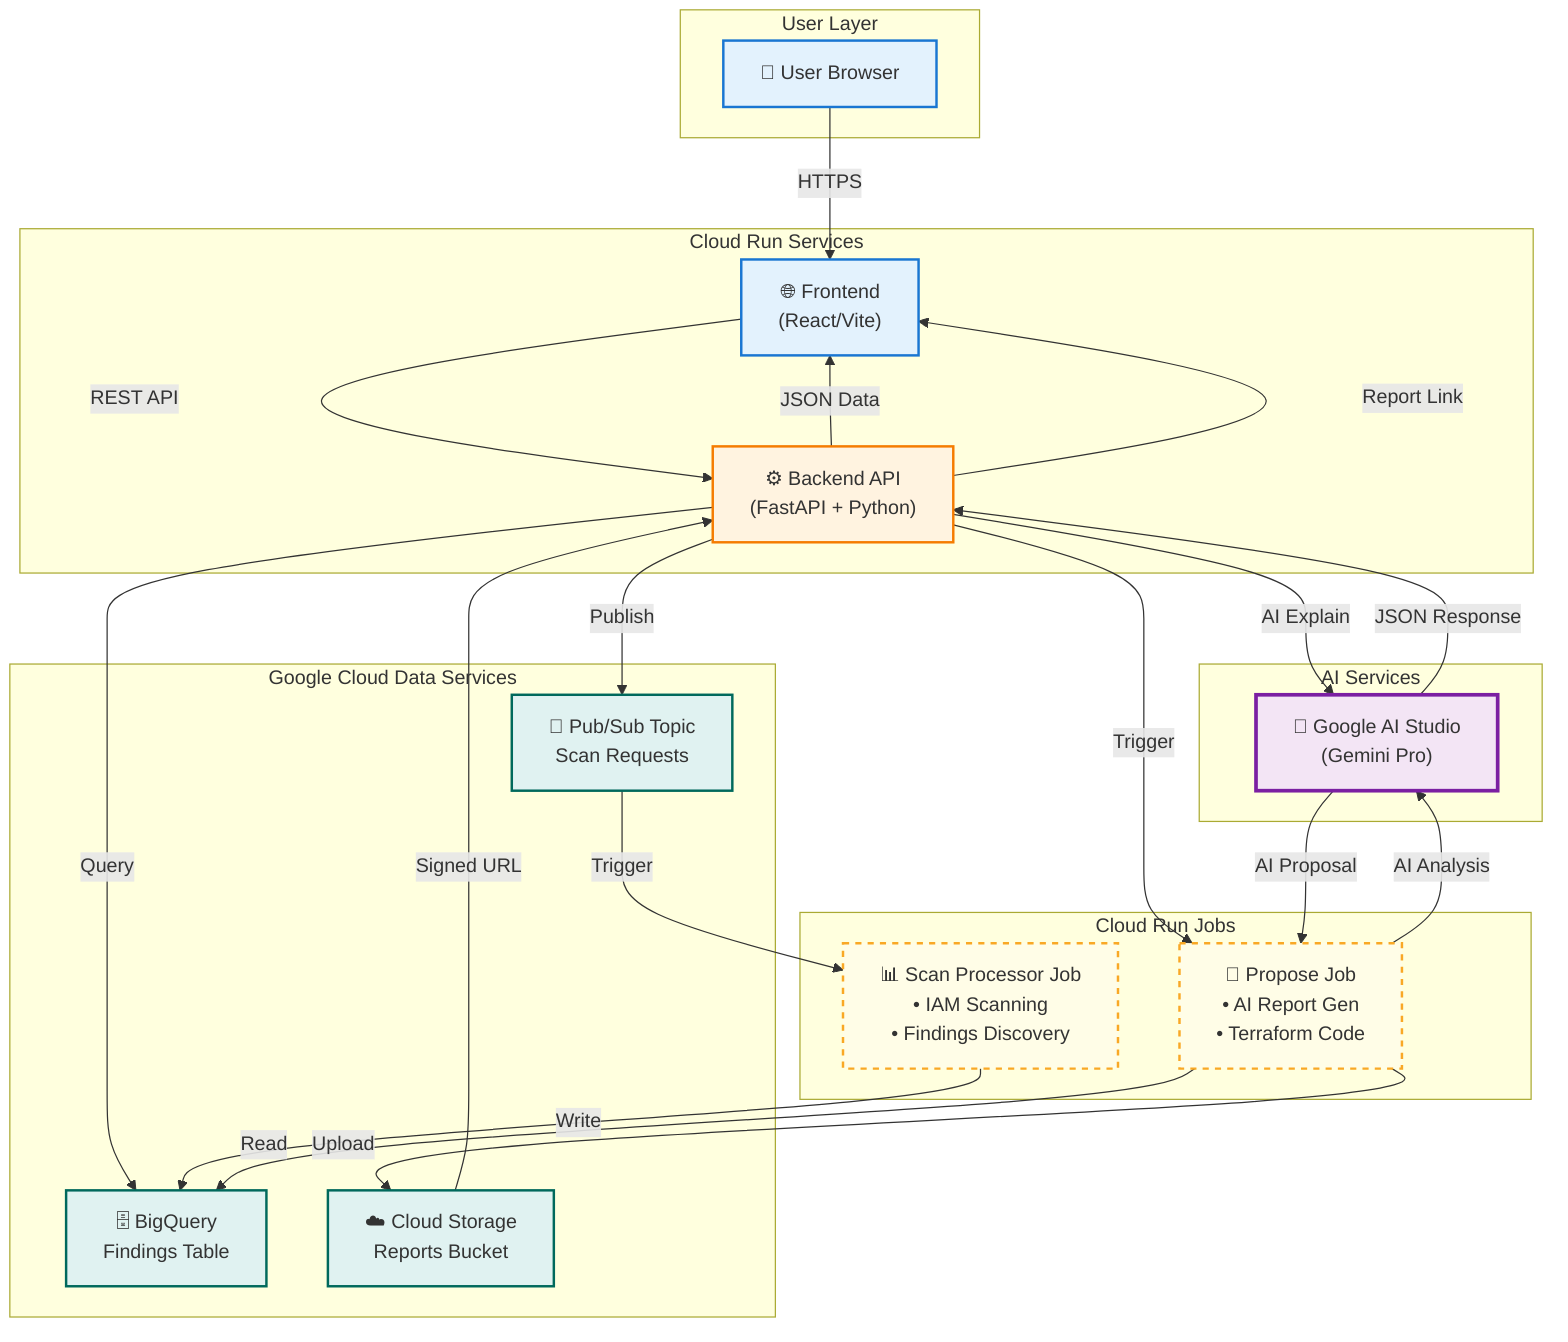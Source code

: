 graph TB
    subgraph "User Layer"
        User[👤 User Browser]
    end

    subgraph "Cloud Run Services"
        Frontend["🌐 Frontend<br/>(React/Vite)"]
        Backend["⚙️ Backend API<br/>(FastAPI + Python)"]
    end

    subgraph "AI Services"
        AI["🤖 Google AI Studio<br/>(Gemini Pro)"]
    end

    subgraph "Cloud Run Jobs"
        ScanJob["📊 Scan Processor Job<br/>• IAM Scanning<br/>• Findings Discovery"]
        ProposeJob["📝 Propose Job<br/>• AI Report Gen<br/>• Terraform Code"]
    end

    subgraph "Google Cloud Data Services"
        PubSub["💬 Pub/Sub Topic<br/>Scan Requests"]
        BigQuery["🗄️ BigQuery<br/>Findings Table"]
        GCS["☁️ Cloud Storage<br/>Reports Bucket"]
    end

    %% User Flow
    User -->|HTTPS| Frontend
    Frontend -->|REST API| Backend

    %% AI Explain Flow
    Backend -->|"AI Explain"| AI
    AI -->|JSON Response| Backend
    Backend -->|Query| BigQuery
    Backend -->|JSON Data| Frontend

    %% Scan Workflow
    Backend -->|Publish| PubSub
    PubSub -->|Trigger| ScanJob
    ScanJob -->|Write| BigQuery

    %% Propose Workflow
    Backend -->|Trigger| ProposeJob
    ProposeJob -->|Read| BigQuery
    ProposeJob -->|AI Analysis| AI
    AI -->|AI Proposal| ProposeJob
    ProposeJob -->|Upload| GCS
    GCS -->|Signed URL| Backend
    Backend -->|Report Link| Frontend

    %% Styling
    classDef userLayer fill:#E3F2FD,stroke:#1976D2,stroke-width:2px
    classDef computeLayer fill:#FFF3E0,stroke:#F57C00,stroke-width:2px
    classDef aiLayer fill:#F3E5F5,stroke:#7B1FA2,stroke-width:3px
    classDef dataLayer fill:#E0F2F1,stroke:#00695C,stroke-width:2px
    classDef jobLayer fill:#FFFDE7,stroke:#F9A825,stroke-width:2px,stroke-dasharray: 5 5

    class User,Frontend userLayer
    class Backend computeLayer
    class AI aiLayer
    class PubSub,BigQuery,GCS dataLayer
    class ScanJob,ProposeJob jobLayer